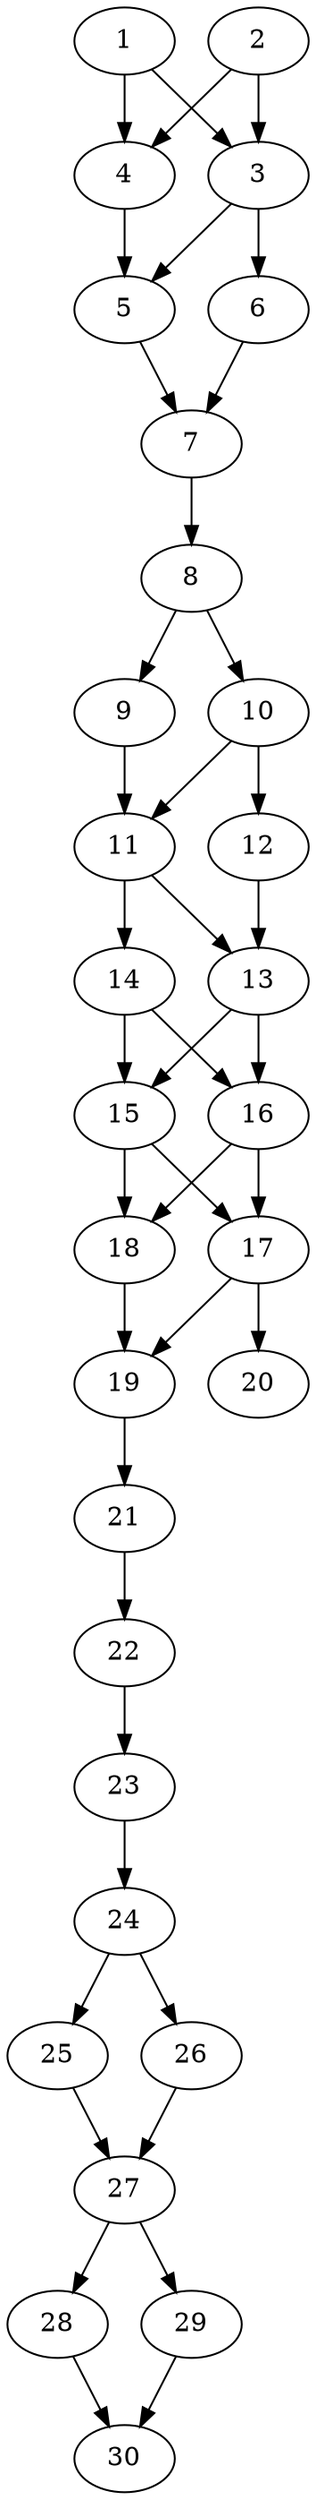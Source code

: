 // DAG automatically generated by daggen at Thu Oct  3 14:04:19 2019
// ./daggen --dot -n 30 --ccr 0.3 --fat 0.3 --regular 0.7 --density 0.9 --mindata 5242880 --maxdata 52428800 
digraph G {
  1 [size="44820480", alpha="0.20", expect_size="13446144"] 
  1 -> 3 [size ="13446144"]
  1 -> 4 [size ="13446144"]
  2 [size="32559787", alpha="0.08", expect_size="9767936"] 
  2 -> 3 [size ="9767936"]
  2 -> 4 [size ="9767936"]
  3 [size="119821653", alpha="0.12", expect_size="35946496"] 
  3 -> 5 [size ="35946496"]
  3 -> 6 [size ="35946496"]
  4 [size="116517547", alpha="0.03", expect_size="34955264"] 
  4 -> 5 [size ="34955264"]
  5 [size="82984960", alpha="0.17", expect_size="24895488"] 
  5 -> 7 [size ="24895488"]
  6 [size="123187200", alpha="0.09", expect_size="36956160"] 
  6 -> 7 [size ="36956160"]
  7 [size="52957867", alpha="0.07", expect_size="15887360"] 
  7 -> 8 [size ="15887360"]
  8 [size="29245440", alpha="0.08", expect_size="8773632"] 
  8 -> 9 [size ="8773632"]
  8 -> 10 [size ="8773632"]
  9 [size="92450133", alpha="0.09", expect_size="27735040"] 
  9 -> 11 [size ="27735040"]
  10 [size="39191893", alpha="0.04", expect_size="11757568"] 
  10 -> 11 [size ="11757568"]
  10 -> 12 [size ="11757568"]
  11 [size="79134720", alpha="0.13", expect_size="23740416"] 
  11 -> 13 [size ="23740416"]
  11 -> 14 [size ="23740416"]
  12 [size="75386880", alpha="0.07", expect_size="22616064"] 
  12 -> 13 [size ="22616064"]
  13 [size="138909013", alpha="0.02", expect_size="41672704"] 
  13 -> 15 [size ="41672704"]
  13 -> 16 [size ="41672704"]
  14 [size="75502933", alpha="0.08", expect_size="22650880"] 
  14 -> 15 [size ="22650880"]
  14 -> 16 [size ="22650880"]
  15 [size="102440960", alpha="0.10", expect_size="30732288"] 
  15 -> 17 [size ="30732288"]
  15 -> 18 [size ="30732288"]
  16 [size="75485867", alpha="0.02", expect_size="22645760"] 
  16 -> 17 [size ="22645760"]
  16 -> 18 [size ="22645760"]
  17 [size="143305387", alpha="0.07", expect_size="42991616"] 
  17 -> 19 [size ="42991616"]
  17 -> 20 [size ="42991616"]
  18 [size="41854293", alpha="0.05", expect_size="12556288"] 
  18 -> 19 [size ="12556288"]
  19 [size="106509653", alpha="0.08", expect_size="31952896"] 
  19 -> 21 [size ="31952896"]
  20 [size="174363307", alpha="0.12", expect_size="52308992"] 
  21 [size="46353067", alpha="0.00", expect_size="13905920"] 
  21 -> 22 [size ="13905920"]
  22 [size="146769920", alpha="0.10", expect_size="44030976"] 
  22 -> 23 [size ="44030976"]
  23 [size="47786667", alpha="0.13", expect_size="14336000"] 
  23 -> 24 [size ="14336000"]
  24 [size="61518507", alpha="0.08", expect_size="18455552"] 
  24 -> 25 [size ="18455552"]
  24 -> 26 [size ="18455552"]
  25 [size="128133120", alpha="0.12", expect_size="38439936"] 
  25 -> 27 [size ="38439936"]
  26 [size="51848533", alpha="0.09", expect_size="15554560"] 
  26 -> 27 [size ="15554560"]
  27 [size="68239360", alpha="0.10", expect_size="20471808"] 
  27 -> 28 [size ="20471808"]
  27 -> 29 [size ="20471808"]
  28 [size="121248427", alpha="0.13", expect_size="36374528"] 
  28 -> 30 [size ="36374528"]
  29 [size="162344960", alpha="0.06", expect_size="48703488"] 
  29 -> 30 [size ="48703488"]
  30 [size="68635307", alpha="0.01", expect_size="20590592"] 
}
